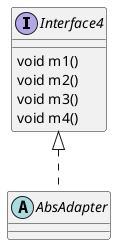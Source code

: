 @startuml
'https://plantuml.com/class-diagram

interface Interface4 {
     void m1()
     void m2()
     void m3()
     void m4()
}

'默认实现接口的所有方法
abstract class AbsAdapter

Interface4 <|.. AbsAdapter

@enduml